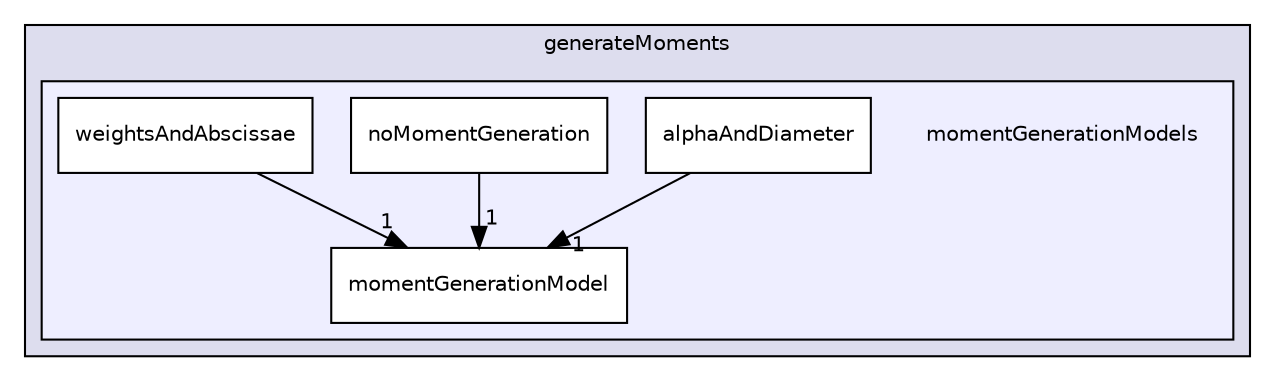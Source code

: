 digraph "momentGenerationModels" {
  bgcolor=transparent;
  compound=true
  node [ fontsize="10", fontname="Helvetica"];
  edge [ labelfontsize="10", labelfontname="Helvetica"];
  subgraph clusterdir_c1a7d52594e9fc42fe1c630af0bab07c {
    graph [ bgcolor="#ddddee", pencolor="black", label="generateMoments" fontname="Helvetica", fontsize="10", URL="dir_c1a7d52594e9fc42fe1c630af0bab07c.html"]
  subgraph clusterdir_538b51c5cb33798fc1532c9c9bb5db7b {
    graph [ bgcolor="#eeeeff", pencolor="black", label="" URL="dir_538b51c5cb33798fc1532c9c9bb5db7b.html"];
    dir_538b51c5cb33798fc1532c9c9bb5db7b [shape=plaintext label="momentGenerationModels"];
    dir_4db504fa6f281cbc61ad7ede1836b92f [shape=box label="alphaAndDiameter" color="black" fillcolor="white" style="filled" URL="dir_4db504fa6f281cbc61ad7ede1836b92f.html"];
    dir_c522a2727a33630ac0f643330a5dc48c [shape=box label="momentGenerationModel" color="black" fillcolor="white" style="filled" URL="dir_c522a2727a33630ac0f643330a5dc48c.html"];
    dir_9f5bf62dfded041cdc59c97e7cee3139 [shape=box label="noMomentGeneration" color="black" fillcolor="white" style="filled" URL="dir_9f5bf62dfded041cdc59c97e7cee3139.html"];
    dir_623c2bf61f89cbd8e8a05eef8c55f1c6 [shape=box label="weightsAndAbscissae" color="black" fillcolor="white" style="filled" URL="dir_623c2bf61f89cbd8e8a05eef8c55f1c6.html"];
  }
  }
  dir_4db504fa6f281cbc61ad7ede1836b92f->dir_c522a2727a33630ac0f643330a5dc48c [headlabel="1", labeldistance=1.5 headhref="dir_000020_000164.html"];
  dir_9f5bf62dfded041cdc59c97e7cee3139->dir_c522a2727a33630ac0f643330a5dc48c [headlabel="1", labeldistance=1.5 headhref="dir_000192_000164.html"];
  dir_623c2bf61f89cbd8e8a05eef8c55f1c6->dir_c522a2727a33630ac0f643330a5dc48c [headlabel="1", labeldistance=1.5 headhref="dir_000250_000164.html"];
}
